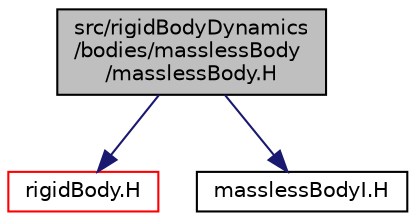 digraph "src/rigidBodyDynamics/bodies/masslessBody/masslessBody.H"
{
  bgcolor="transparent";
  edge [fontname="Helvetica",fontsize="10",labelfontname="Helvetica",labelfontsize="10"];
  node [fontname="Helvetica",fontsize="10",shape=record];
  Node1 [label="src/rigidBodyDynamics\l/bodies/masslessBody\l/masslessBody.H",height=0.2,width=0.4,color="black", fillcolor="grey75", style="filled", fontcolor="black"];
  Node1 -> Node2 [color="midnightblue",fontsize="10",style="solid",fontname="Helvetica"];
  Node2 [label="rigidBody.H",height=0.2,width=0.4,color="red",URL="$a09715.html"];
  Node1 -> Node3 [color="midnightblue",fontsize="10",style="solid",fontname="Helvetica"];
  Node3 [label="masslessBodyI.H",height=0.2,width=0.4,color="black",URL="$a09713.html"];
}
